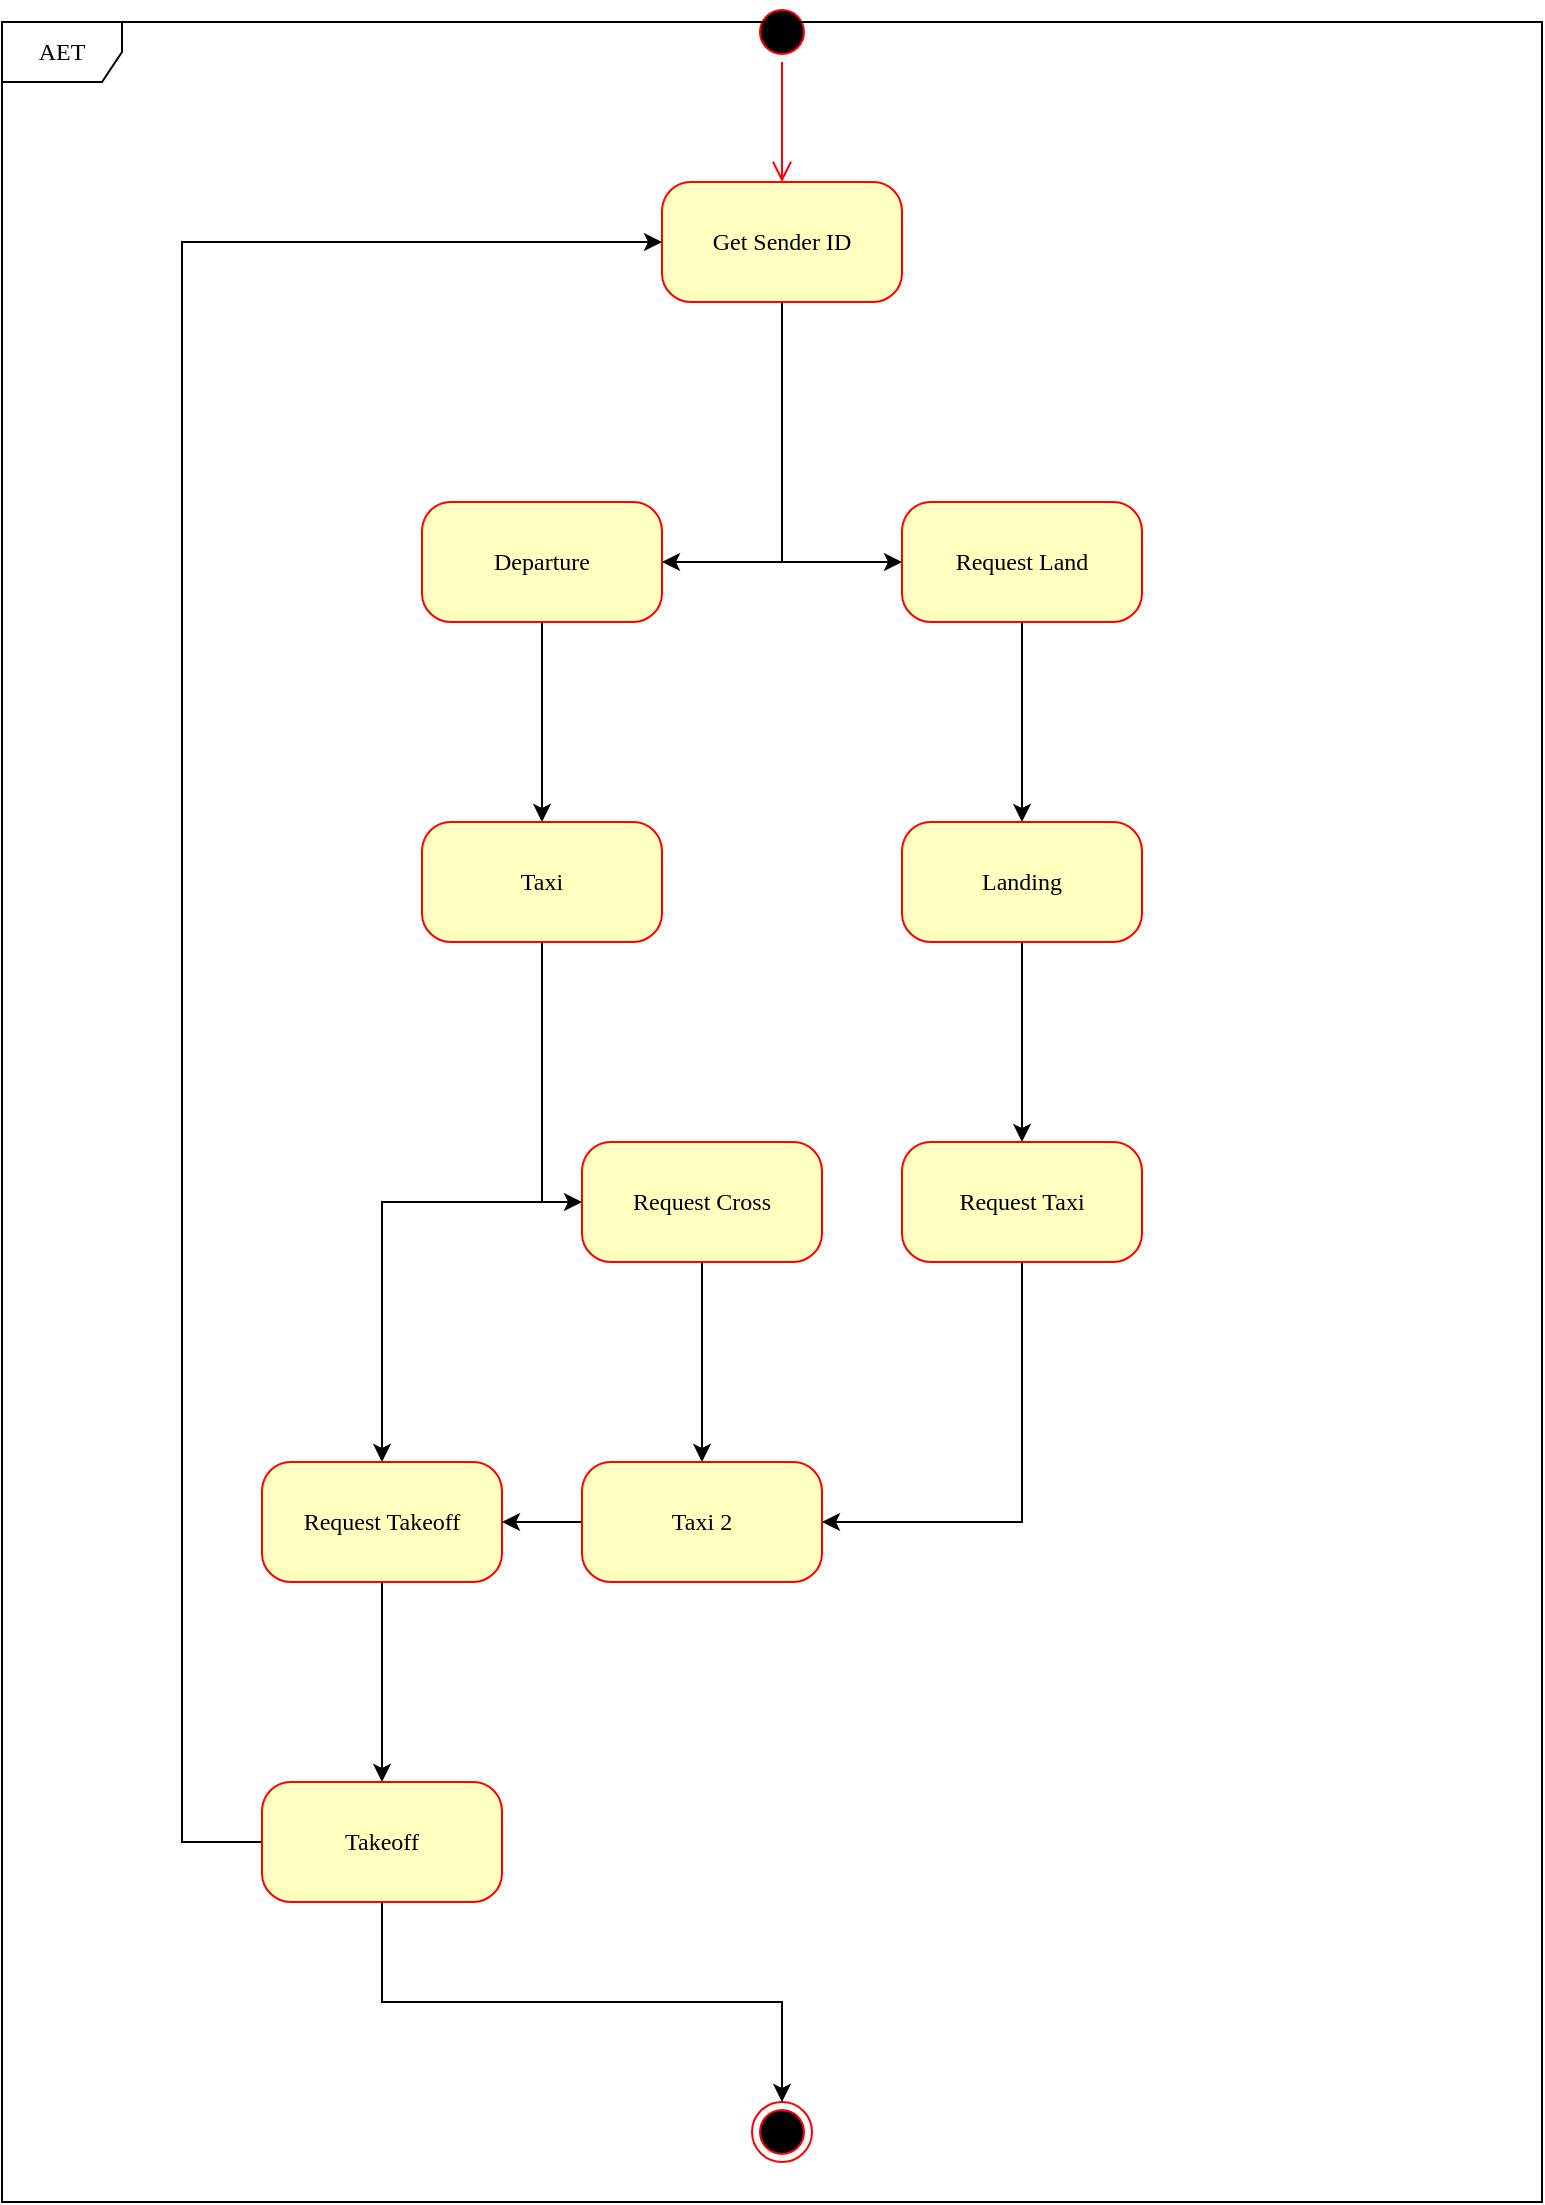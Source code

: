 <mxfile version="16.2.7" type="device"><diagram name="Page-1" id="58cdce13-f638-feb5-8d6f-7d28b1aa9fa0"><mxGraphModel dx="1453" dy="1067" grid="1" gridSize="10" guides="1" tooltips="1" connect="1" arrows="1" fold="1" page="1" pageScale="1" pageWidth="827" pageHeight="1169" background="none" math="0" shadow="0"><root><mxCell id="0"/><mxCell id="1" parent="0"/><mxCell id="382b91b5511bd0f7-1" value="" style="ellipse;html=1;shape=startState;fillColor=#000000;strokeColor=#ff0000;rounded=1;shadow=0;comic=0;labelBackgroundColor=none;fontFamily=Verdana;fontSize=12;fontColor=#000000;align=center;direction=south;" parent="1" vertex="1"><mxGeometry x="405" y="30" width="30" height="30" as="geometry"/></mxCell><mxCell id="JCFUZ_yG00mrCnBSEZ03-3" style="edgeStyle=orthogonalEdgeStyle;rounded=0;orthogonalLoop=1;jettySize=auto;html=1;exitX=0.5;exitY=1;exitDx=0;exitDy=0;entryX=1;entryY=0.5;entryDx=0;entryDy=0;" edge="1" parent="1" source="382b91b5511bd0f7-6" target="JCFUZ_yG00mrCnBSEZ03-1"><mxGeometry relative="1" as="geometry"/></mxCell><mxCell id="JCFUZ_yG00mrCnBSEZ03-4" style="edgeStyle=orthogonalEdgeStyle;rounded=0;orthogonalLoop=1;jettySize=auto;html=1;exitX=0.5;exitY=1;exitDx=0;exitDy=0;entryX=0;entryY=0.5;entryDx=0;entryDy=0;" edge="1" parent="1" source="382b91b5511bd0f7-6" target="JCFUZ_yG00mrCnBSEZ03-2"><mxGeometry relative="1" as="geometry"/></mxCell><mxCell id="382b91b5511bd0f7-6" value="Get Sender ID" style="rounded=1;whiteSpace=wrap;html=1;arcSize=24;fillColor=#ffffc0;strokeColor=#ff0000;shadow=0;comic=0;labelBackgroundColor=none;fontFamily=Verdana;fontSize=12;fontColor=#000000;align=center;" parent="1" vertex="1"><mxGeometry x="360" y="120" width="120" height="60" as="geometry"/></mxCell><mxCell id="2a3bc250acf0617d-8" value="AET" style="shape=umlFrame;whiteSpace=wrap;html=1;rounded=1;shadow=0;comic=0;labelBackgroundColor=none;strokeWidth=1;fontFamily=Verdana;fontSize=12;align=center;" parent="1" vertex="1"><mxGeometry x="30" y="40" width="770" height="1090" as="geometry"/></mxCell><mxCell id="2a3bc250acf0617d-9" style="edgeStyle=orthogonalEdgeStyle;html=1;labelBackgroundColor=none;endArrow=open;endSize=8;strokeColor=#ff0000;fontFamily=Verdana;fontSize=12;align=left;" parent="1" source="382b91b5511bd0f7-1" target="382b91b5511bd0f7-6" edge="1"><mxGeometry relative="1" as="geometry"/></mxCell><mxCell id="24f968d109e7d6b4-3" value="" style="ellipse;html=1;shape=endState;fillColor=#000000;strokeColor=#ff0000;rounded=1;shadow=0;comic=0;labelBackgroundColor=none;fontFamily=Verdana;fontSize=12;fontColor=#000000;align=center;" parent="1" vertex="1"><mxGeometry x="405" y="1080" width="30" height="30" as="geometry"/></mxCell><mxCell id="JCFUZ_yG00mrCnBSEZ03-11" style="edgeStyle=orthogonalEdgeStyle;rounded=0;orthogonalLoop=1;jettySize=auto;html=1;exitX=0.5;exitY=1;exitDx=0;exitDy=0;entryX=0.5;entryY=0;entryDx=0;entryDy=0;" edge="1" parent="1" source="JCFUZ_yG00mrCnBSEZ03-1" target="JCFUZ_yG00mrCnBSEZ03-8"><mxGeometry relative="1" as="geometry"/></mxCell><mxCell id="JCFUZ_yG00mrCnBSEZ03-1" value="Departure" style="rounded=1;whiteSpace=wrap;html=1;arcSize=24;fillColor=#ffffc0;strokeColor=#ff0000;shadow=0;comic=0;labelBackgroundColor=none;fontFamily=Verdana;fontSize=12;fontColor=#000000;align=center;" vertex="1" parent="1"><mxGeometry x="240" y="280" width="120" height="60" as="geometry"/></mxCell><mxCell id="JCFUZ_yG00mrCnBSEZ03-15" style="edgeStyle=orthogonalEdgeStyle;rounded=0;orthogonalLoop=1;jettySize=auto;html=1;exitX=0.5;exitY=1;exitDx=0;exitDy=0;entryX=0.5;entryY=0;entryDx=0;entryDy=0;" edge="1" parent="1" source="JCFUZ_yG00mrCnBSEZ03-2" target="JCFUZ_yG00mrCnBSEZ03-5"><mxGeometry relative="1" as="geometry"/></mxCell><mxCell id="JCFUZ_yG00mrCnBSEZ03-2" value="Request Land" style="rounded=1;whiteSpace=wrap;html=1;arcSize=24;fillColor=#ffffc0;strokeColor=#ff0000;shadow=0;comic=0;labelBackgroundColor=none;fontFamily=Verdana;fontSize=12;fontColor=#000000;align=center;" vertex="1" parent="1"><mxGeometry x="480" y="280" width="120" height="60" as="geometry"/></mxCell><mxCell id="JCFUZ_yG00mrCnBSEZ03-14" style="edgeStyle=orthogonalEdgeStyle;rounded=0;orthogonalLoop=1;jettySize=auto;html=1;exitX=0.5;exitY=1;exitDx=0;exitDy=0;entryX=0.5;entryY=0;entryDx=0;entryDy=0;" edge="1" parent="1" source="JCFUZ_yG00mrCnBSEZ03-5" target="JCFUZ_yG00mrCnBSEZ03-7"><mxGeometry relative="1" as="geometry"/></mxCell><mxCell id="JCFUZ_yG00mrCnBSEZ03-5" value="Landing" style="rounded=1;whiteSpace=wrap;html=1;arcSize=24;fillColor=#ffffc0;strokeColor=#ff0000;shadow=0;comic=0;labelBackgroundColor=none;fontFamily=Verdana;fontSize=12;fontColor=#000000;align=center;" vertex="1" parent="1"><mxGeometry x="480" y="440" width="120" height="60" as="geometry"/></mxCell><mxCell id="JCFUZ_yG00mrCnBSEZ03-26" style="edgeStyle=orthogonalEdgeStyle;rounded=0;orthogonalLoop=1;jettySize=auto;html=1;exitX=0.5;exitY=1;exitDx=0;exitDy=0;entryX=1;entryY=0.5;entryDx=0;entryDy=0;" edge="1" parent="1" source="JCFUZ_yG00mrCnBSEZ03-7" target="JCFUZ_yG00mrCnBSEZ03-21"><mxGeometry relative="1" as="geometry"/></mxCell><mxCell id="JCFUZ_yG00mrCnBSEZ03-7" value="Request Taxi&lt;span style=&quot;color: rgba(0 , 0 , 0 , 0) ; font-family: monospace ; font-size: 0px&quot;&gt;%3CmxGraphModel%3E%3Croot%3E%3CmxCell%20id%3D%220%22%2F%3E%3CmxCell%20id%3D%221%22%20parent%3D%220%22%2F%3E%3CmxCell%20id%3D%222%22%20value%3D%22GetSenderIDState%22%20style%3D%22rounded%3D1%3BwhiteSpace%3Dwrap%3Bhtml%3D1%3BarcSize%3D24%3BfillColor%3D%23ffffc0%3BstrokeColor%3D%23ff0000%3Bshadow%3D0%3Bcomic%3D0%3BlabelBackgroundColor%3Dnone%3BfontFamily%3DVerdana%3BfontSize%3D12%3BfontColor%3D%23000000%3Balign%3Dcenter%3B%22%20vertex%3D%221%22%20parent%3D%221%22%3E%3CmxGeometry%20x%3D%22240%22%20y%3D%22120%22%20width%3D%22120%22%20height%3D%2260%22%20as%3D%22geometry%22%2F%3E%3C%2FmxCell%3E%3C%2Froot%3E%3C%2FmxGraphModel%3E&lt;/span&gt;" style="rounded=1;whiteSpace=wrap;html=1;arcSize=24;fillColor=#ffffc0;strokeColor=#ff0000;shadow=0;comic=0;labelBackgroundColor=none;fontFamily=Verdana;fontSize=12;fontColor=#000000;align=center;" vertex="1" parent="1"><mxGeometry x="480" y="600" width="120" height="60" as="geometry"/></mxCell><mxCell id="JCFUZ_yG00mrCnBSEZ03-13" style="edgeStyle=orthogonalEdgeStyle;rounded=0;orthogonalLoop=1;jettySize=auto;html=1;exitX=0.5;exitY=1;exitDx=0;exitDy=0;entryX=0;entryY=0.5;entryDx=0;entryDy=0;" edge="1" parent="1" source="JCFUZ_yG00mrCnBSEZ03-8" target="JCFUZ_yG00mrCnBSEZ03-10"><mxGeometry relative="1" as="geometry"/></mxCell><mxCell id="JCFUZ_yG00mrCnBSEZ03-23" style="edgeStyle=orthogonalEdgeStyle;rounded=0;orthogonalLoop=1;jettySize=auto;html=1;exitX=0.5;exitY=1;exitDx=0;exitDy=0;entryX=0.5;entryY=0;entryDx=0;entryDy=0;" edge="1" parent="1" source="JCFUZ_yG00mrCnBSEZ03-8" target="JCFUZ_yG00mrCnBSEZ03-9"><mxGeometry relative="1" as="geometry"/></mxCell><mxCell id="JCFUZ_yG00mrCnBSEZ03-8" value="Taxi" style="rounded=1;whiteSpace=wrap;html=1;arcSize=24;fillColor=#ffffc0;strokeColor=#ff0000;shadow=0;comic=0;labelBackgroundColor=none;fontFamily=Verdana;fontSize=12;fontColor=#000000;align=center;" vertex="1" parent="1"><mxGeometry x="240" y="440" width="120" height="60" as="geometry"/></mxCell><mxCell id="JCFUZ_yG00mrCnBSEZ03-17" value="" style="edgeStyle=orthogonalEdgeStyle;rounded=0;orthogonalLoop=1;jettySize=auto;html=1;" edge="1" parent="1" source="JCFUZ_yG00mrCnBSEZ03-9" target="JCFUZ_yG00mrCnBSEZ03-16"><mxGeometry relative="1" as="geometry"/></mxCell><mxCell id="JCFUZ_yG00mrCnBSEZ03-9" value="Request Takeoff" style="rounded=1;whiteSpace=wrap;html=1;arcSize=24;fillColor=#ffffc0;strokeColor=#ff0000;shadow=0;comic=0;labelBackgroundColor=none;fontFamily=Verdana;fontSize=12;fontColor=#000000;align=center;" vertex="1" parent="1"><mxGeometry x="160" y="760" width="120" height="60" as="geometry"/></mxCell><mxCell id="JCFUZ_yG00mrCnBSEZ03-22" style="edgeStyle=orthogonalEdgeStyle;rounded=0;orthogonalLoop=1;jettySize=auto;html=1;exitX=0.5;exitY=1;exitDx=0;exitDy=0;entryX=0.5;entryY=0;entryDx=0;entryDy=0;" edge="1" parent="1" source="JCFUZ_yG00mrCnBSEZ03-10" target="JCFUZ_yG00mrCnBSEZ03-21"><mxGeometry relative="1" as="geometry"/></mxCell><mxCell id="JCFUZ_yG00mrCnBSEZ03-10" value="Request Cross" style="rounded=1;whiteSpace=wrap;html=1;arcSize=24;fillColor=#ffffc0;strokeColor=#ff0000;shadow=0;comic=0;labelBackgroundColor=none;fontFamily=Verdana;fontSize=12;fontColor=#000000;align=center;" vertex="1" parent="1"><mxGeometry x="320" y="600" width="120" height="60" as="geometry"/></mxCell><mxCell id="JCFUZ_yG00mrCnBSEZ03-24" style="edgeStyle=orthogonalEdgeStyle;rounded=0;orthogonalLoop=1;jettySize=auto;html=1;exitX=0;exitY=0.5;exitDx=0;exitDy=0;entryX=0;entryY=0.5;entryDx=0;entryDy=0;" edge="1" parent="1" source="JCFUZ_yG00mrCnBSEZ03-16" target="382b91b5511bd0f7-6"><mxGeometry relative="1" as="geometry"><Array as="points"><mxPoint x="120" y="950"/><mxPoint x="120" y="150"/></Array></mxGeometry></mxCell><mxCell id="JCFUZ_yG00mrCnBSEZ03-27" style="edgeStyle=orthogonalEdgeStyle;rounded=0;orthogonalLoop=1;jettySize=auto;html=1;exitX=0.5;exitY=1;exitDx=0;exitDy=0;entryX=0.5;entryY=0;entryDx=0;entryDy=0;" edge="1" parent="1" source="JCFUZ_yG00mrCnBSEZ03-16" target="24f968d109e7d6b4-3"><mxGeometry relative="1" as="geometry"/></mxCell><mxCell id="JCFUZ_yG00mrCnBSEZ03-16" value="Takeoff" style="rounded=1;whiteSpace=wrap;html=1;arcSize=24;fillColor=#ffffc0;strokeColor=#ff0000;shadow=0;comic=0;labelBackgroundColor=none;fontFamily=Verdana;fontSize=12;fontColor=#000000;align=center;" vertex="1" parent="1"><mxGeometry x="160" y="920" width="120" height="60" as="geometry"/></mxCell><mxCell id="JCFUZ_yG00mrCnBSEZ03-25" style="edgeStyle=orthogonalEdgeStyle;rounded=0;orthogonalLoop=1;jettySize=auto;html=1;exitX=0;exitY=0.5;exitDx=0;exitDy=0;entryX=1;entryY=0.5;entryDx=0;entryDy=0;" edge="1" parent="1" source="JCFUZ_yG00mrCnBSEZ03-21" target="JCFUZ_yG00mrCnBSEZ03-9"><mxGeometry relative="1" as="geometry"/></mxCell><mxCell id="JCFUZ_yG00mrCnBSEZ03-21" value="Taxi 2" style="rounded=1;whiteSpace=wrap;html=1;arcSize=24;fillColor=#ffffc0;strokeColor=#ff0000;shadow=0;comic=0;labelBackgroundColor=none;fontFamily=Verdana;fontSize=12;fontColor=#000000;align=center;" vertex="1" parent="1"><mxGeometry x="320" y="760" width="120" height="60" as="geometry"/></mxCell></root></mxGraphModel></diagram></mxfile>